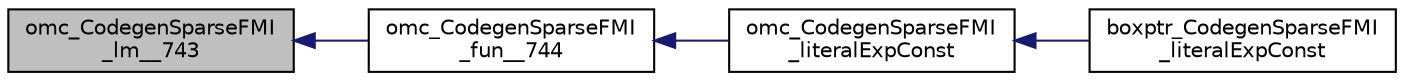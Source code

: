 digraph "omc_CodegenSparseFMI_lm__743"
{
  edge [fontname="Helvetica",fontsize="10",labelfontname="Helvetica",labelfontsize="10"];
  node [fontname="Helvetica",fontsize="10",shape=record];
  rankdir="LR";
  Node227099 [label="omc_CodegenSparseFMI\l_lm__743",height=0.2,width=0.4,color="black", fillcolor="grey75", style="filled", fontcolor="black"];
  Node227099 -> Node227100 [dir="back",color="midnightblue",fontsize="10",style="solid",fontname="Helvetica"];
  Node227100 [label="omc_CodegenSparseFMI\l_fun__744",height=0.2,width=0.4,color="black", fillcolor="white", style="filled",URL="$d1/d2e/_codegen_sparse_f_m_i_8c.html#a9df07337c0d538c85736eb950d096182"];
  Node227100 -> Node227101 [dir="back",color="midnightblue",fontsize="10",style="solid",fontname="Helvetica"];
  Node227101 [label="omc_CodegenSparseFMI\l_literalExpConst",height=0.2,width=0.4,color="black", fillcolor="white", style="filled",URL="$da/d88/_codegen_sparse_f_m_i_8h.html#ae80144971e7ed9730415d1388f5e20b2"];
  Node227101 -> Node227102 [dir="back",color="midnightblue",fontsize="10",style="solid",fontname="Helvetica"];
  Node227102 [label="boxptr_CodegenSparseFMI\l_literalExpConst",height=0.2,width=0.4,color="black", fillcolor="white", style="filled",URL="$da/d88/_codegen_sparse_f_m_i_8h.html#a35b518850a893ac272c809e95c795c04"];
}
